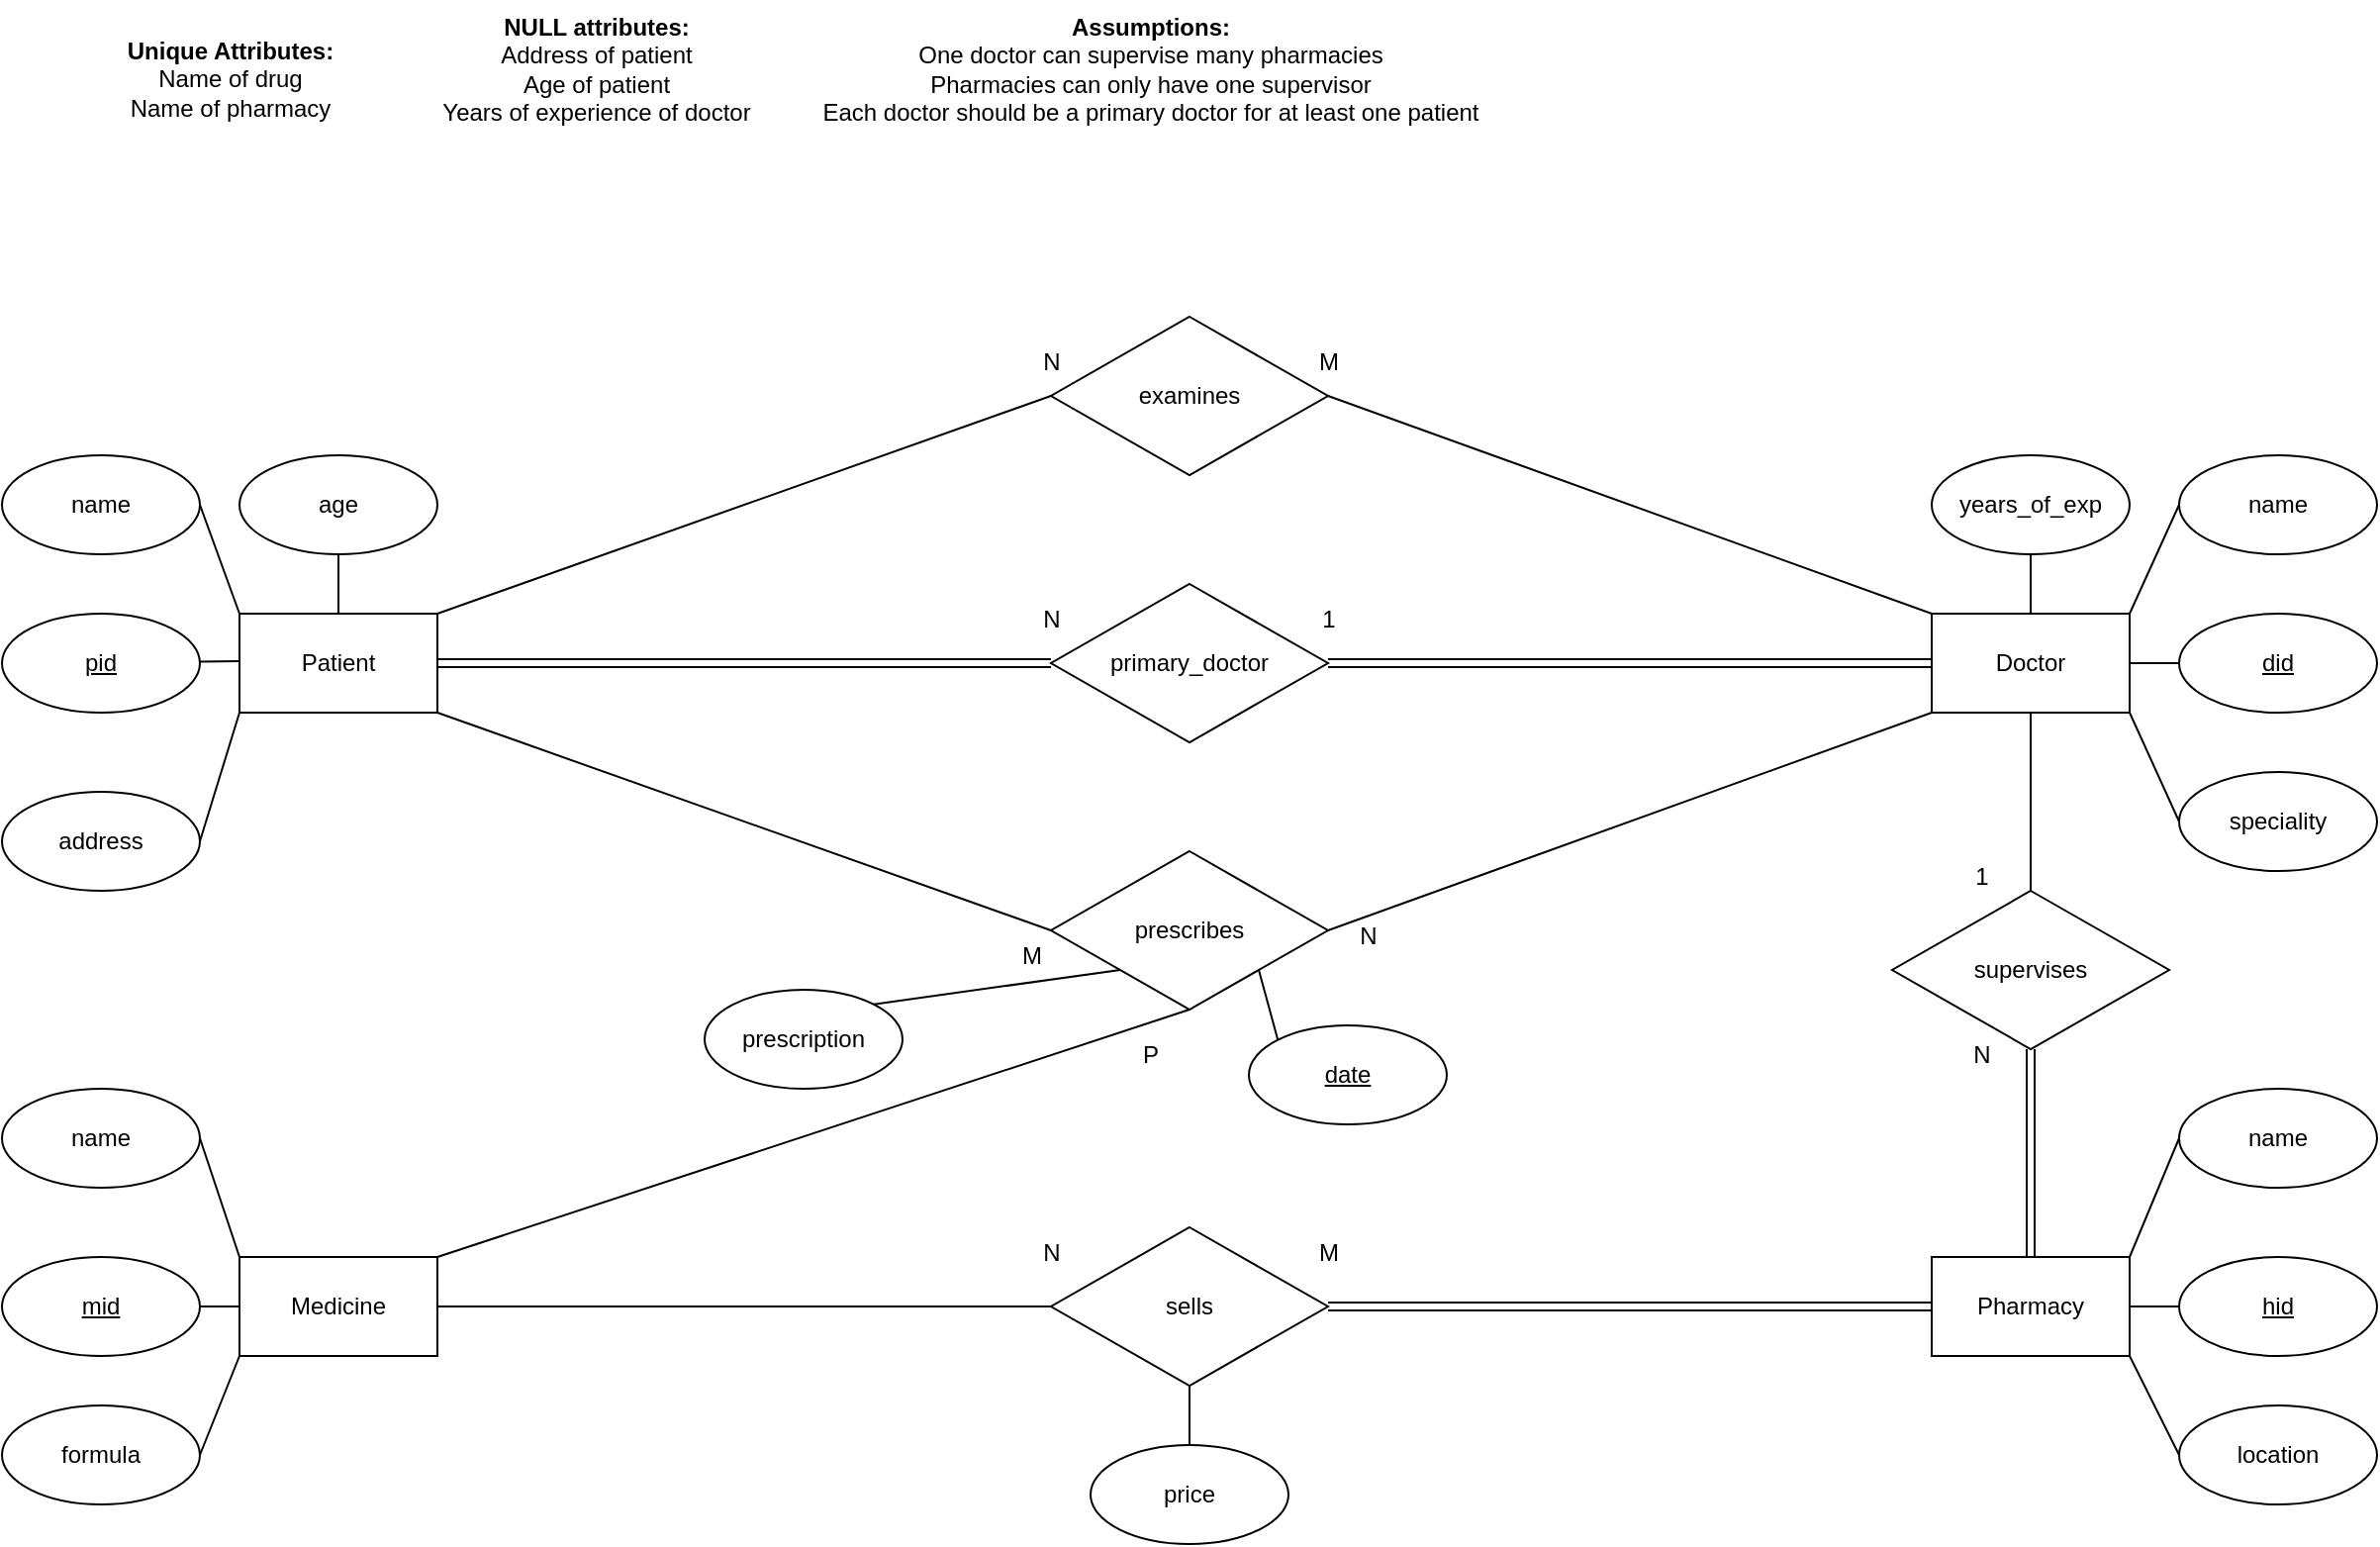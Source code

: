 <mxfile version="24.2.1" type="device">
  <diagram name="Page-1" id="SHZYOaWs5XqyF8_WZFHT">
    <mxGraphModel dx="1363" dy="924" grid="1" gridSize="10" guides="1" tooltips="1" connect="1" arrows="1" fold="1" page="1" pageScale="1" pageWidth="850" pageHeight="1100" math="0" shadow="0">
      <root>
        <mxCell id="0" />
        <mxCell id="1" parent="0" />
        <mxCell id="IerSAVWA8GplN2G2qF_O-32" style="edgeStyle=orthogonalEdgeStyle;rounded=0;orthogonalLoop=1;jettySize=auto;html=1;exitX=0;exitY=0.5;exitDx=0;exitDy=0;" edge="1" parent="1" source="IerSAVWA8GplN2G2qF_O-1">
          <mxGeometry relative="1" as="geometry">
            <mxPoint x="139.857" y="334.571" as="targetPoint" />
          </mxGeometry>
        </mxCell>
        <mxCell id="IerSAVWA8GplN2G2qF_O-1" value="Patient" style="rounded=0;whiteSpace=wrap;html=1;" vertex="1" parent="1">
          <mxGeometry x="140" y="310" width="100" height="50" as="geometry" />
        </mxCell>
        <mxCell id="IerSAVWA8GplN2G2qF_O-4" value="Medicine" style="rounded=0;whiteSpace=wrap;html=1;" vertex="1" parent="1">
          <mxGeometry x="140" y="635" width="100" height="50" as="geometry" />
        </mxCell>
        <mxCell id="IerSAVWA8GplN2G2qF_O-5" value="Doctor" style="rounded=0;whiteSpace=wrap;html=1;" vertex="1" parent="1">
          <mxGeometry x="995" y="310" width="100" height="50" as="geometry" />
        </mxCell>
        <mxCell id="IerSAVWA8GplN2G2qF_O-6" value="Pharmacy" style="rounded=0;whiteSpace=wrap;html=1;" vertex="1" parent="1">
          <mxGeometry x="995" y="635" width="100" height="50" as="geometry" />
        </mxCell>
        <mxCell id="IerSAVWA8GplN2G2qF_O-7" value="&lt;u&gt;pid&lt;/u&gt;" style="ellipse;whiteSpace=wrap;html=1;" vertex="1" parent="1">
          <mxGeometry x="20" y="310" width="100" height="50" as="geometry" />
        </mxCell>
        <mxCell id="IerSAVWA8GplN2G2qF_O-8" value="name" style="ellipse;whiteSpace=wrap;html=1;" vertex="1" parent="1">
          <mxGeometry x="20" y="230" width="100" height="50" as="geometry" />
        </mxCell>
        <mxCell id="IerSAVWA8GplN2G2qF_O-9" value="address" style="ellipse;whiteSpace=wrap;html=1;" vertex="1" parent="1">
          <mxGeometry x="20" y="400" width="100" height="50" as="geometry" />
        </mxCell>
        <mxCell id="IerSAVWA8GplN2G2qF_O-10" value="age" style="ellipse;whiteSpace=wrap;html=1;" vertex="1" parent="1">
          <mxGeometry x="140" y="230" width="100" height="50" as="geometry" />
        </mxCell>
        <mxCell id="IerSAVWA8GplN2G2qF_O-11" value="&lt;u&gt;did&lt;/u&gt;" style="ellipse;whiteSpace=wrap;html=1;" vertex="1" parent="1">
          <mxGeometry x="1120" y="310" width="100" height="50" as="geometry" />
        </mxCell>
        <mxCell id="IerSAVWA8GplN2G2qF_O-12" value="years_of_exp" style="ellipse;whiteSpace=wrap;html=1;" vertex="1" parent="1">
          <mxGeometry x="995" y="230" width="100" height="50" as="geometry" />
        </mxCell>
        <mxCell id="IerSAVWA8GplN2G2qF_O-13" value="speciality" style="ellipse;whiteSpace=wrap;html=1;" vertex="1" parent="1">
          <mxGeometry x="1120" y="390" width="100" height="50" as="geometry" />
        </mxCell>
        <mxCell id="IerSAVWA8GplN2G2qF_O-14" value="name" style="ellipse;whiteSpace=wrap;html=1;" vertex="1" parent="1">
          <mxGeometry x="1120" y="230" width="100" height="50" as="geometry" />
        </mxCell>
        <mxCell id="IerSAVWA8GplN2G2qF_O-15" value="location" style="ellipse;whiteSpace=wrap;html=1;" vertex="1" parent="1">
          <mxGeometry x="1120" y="710" width="100" height="50" as="geometry" />
        </mxCell>
        <mxCell id="IerSAVWA8GplN2G2qF_O-16" value="&lt;u&gt;hid&lt;/u&gt;" style="ellipse;whiteSpace=wrap;html=1;" vertex="1" parent="1">
          <mxGeometry x="1120" y="635" width="100" height="50" as="geometry" />
        </mxCell>
        <mxCell id="IerSAVWA8GplN2G2qF_O-17" value="name" style="ellipse;whiteSpace=wrap;html=1;" vertex="1" parent="1">
          <mxGeometry x="1120" y="550" width="100" height="50" as="geometry" />
        </mxCell>
        <mxCell id="IerSAVWA8GplN2G2qF_O-18" value="formula" style="ellipse;whiteSpace=wrap;html=1;" vertex="1" parent="1">
          <mxGeometry x="20" y="710" width="100" height="50" as="geometry" />
        </mxCell>
        <mxCell id="IerSAVWA8GplN2G2qF_O-19" value="name" style="ellipse;whiteSpace=wrap;html=1;" vertex="1" parent="1">
          <mxGeometry x="20" y="550" width="100" height="50" as="geometry" />
        </mxCell>
        <mxCell id="IerSAVWA8GplN2G2qF_O-20" value="&lt;u&gt;mid&lt;/u&gt;" style="ellipse;whiteSpace=wrap;html=1;" vertex="1" parent="1">
          <mxGeometry x="20" y="635" width="100" height="50" as="geometry" />
        </mxCell>
        <mxCell id="IerSAVWA8GplN2G2qF_O-21" value="primary_doctor" style="rhombus;whiteSpace=wrap;html=1;" vertex="1" parent="1">
          <mxGeometry x="550" y="295" width="140" height="80" as="geometry" />
        </mxCell>
        <mxCell id="IerSAVWA8GplN2G2qF_O-22" value="supervises" style="rhombus;whiteSpace=wrap;html=1;" vertex="1" parent="1">
          <mxGeometry x="975" y="450" width="140" height="80" as="geometry" />
        </mxCell>
        <mxCell id="IerSAVWA8GplN2G2qF_O-23" value="prescribes" style="rhombus;whiteSpace=wrap;html=1;" vertex="1" parent="1">
          <mxGeometry x="550" y="430" width="140" height="80" as="geometry" />
        </mxCell>
        <mxCell id="IerSAVWA8GplN2G2qF_O-24" value="examines" style="rhombus;whiteSpace=wrap;html=1;" vertex="1" parent="1">
          <mxGeometry x="550" y="160" width="140" height="80" as="geometry" />
        </mxCell>
        <mxCell id="IerSAVWA8GplN2G2qF_O-25" value="sells" style="rhombus;whiteSpace=wrap;html=1;" vertex="1" parent="1">
          <mxGeometry x="550" y="620" width="140" height="80" as="geometry" />
        </mxCell>
        <mxCell id="IerSAVWA8GplN2G2qF_O-42" value="" style="endArrow=none;html=1;rounded=0;" edge="1" parent="1">
          <mxGeometry width="50" height="50" relative="1" as="geometry">
            <mxPoint x="120" y="334.29" as="sourcePoint" />
            <mxPoint x="140" y="334" as="targetPoint" />
          </mxGeometry>
        </mxCell>
        <mxCell id="IerSAVWA8GplN2G2qF_O-46" value="" style="endArrow=none;html=1;rounded=0;exitX=1;exitY=0.5;exitDx=0;exitDy=0;entryX=0;entryY=1;entryDx=0;entryDy=0;" edge="1" parent="1" source="IerSAVWA8GplN2G2qF_O-9" target="IerSAVWA8GplN2G2qF_O-1">
          <mxGeometry width="50" height="50" relative="1" as="geometry">
            <mxPoint x="150" y="364.29" as="sourcePoint" />
            <mxPoint x="170" y="364" as="targetPoint" />
          </mxGeometry>
        </mxCell>
        <mxCell id="IerSAVWA8GplN2G2qF_O-47" value="" style="endArrow=none;html=1;rounded=0;exitX=1;exitY=0.5;exitDx=0;exitDy=0;entryX=0;entryY=0;entryDx=0;entryDy=0;" edge="1" parent="1" source="IerSAVWA8GplN2G2qF_O-8" target="IerSAVWA8GplN2G2qF_O-1">
          <mxGeometry width="50" height="50" relative="1" as="geometry">
            <mxPoint x="160" y="374.29" as="sourcePoint" />
            <mxPoint x="180" y="374" as="targetPoint" />
          </mxGeometry>
        </mxCell>
        <mxCell id="IerSAVWA8GplN2G2qF_O-50" value="" style="endArrow=none;html=1;rounded=0;entryX=0.5;entryY=1;entryDx=0;entryDy=0;exitX=0.5;exitY=0;exitDx=0;exitDy=0;" edge="1" parent="1" source="IerSAVWA8GplN2G2qF_O-1" target="IerSAVWA8GplN2G2qF_O-10">
          <mxGeometry width="50" height="50" relative="1" as="geometry">
            <mxPoint x="170" y="384.29" as="sourcePoint" />
            <mxPoint x="190" y="384" as="targetPoint" />
          </mxGeometry>
        </mxCell>
        <mxCell id="IerSAVWA8GplN2G2qF_O-51" value="" style="endArrow=none;html=1;rounded=0;exitX=1;exitY=0.5;exitDx=0;exitDy=0;entryX=0;entryY=0;entryDx=0;entryDy=0;" edge="1" parent="1" source="IerSAVWA8GplN2G2qF_O-19" target="IerSAVWA8GplN2G2qF_O-4">
          <mxGeometry width="50" height="50" relative="1" as="geometry">
            <mxPoint x="180" y="394.29" as="sourcePoint" />
            <mxPoint x="200" y="394" as="targetPoint" />
          </mxGeometry>
        </mxCell>
        <mxCell id="IerSAVWA8GplN2G2qF_O-52" value="" style="endArrow=none;html=1;rounded=0;exitX=1;exitY=0.5;exitDx=0;exitDy=0;entryX=0;entryY=0.5;entryDx=0;entryDy=0;" edge="1" parent="1" source="IerSAVWA8GplN2G2qF_O-20" target="IerSAVWA8GplN2G2qF_O-4">
          <mxGeometry width="50" height="50" relative="1" as="geometry">
            <mxPoint x="190" y="404.29" as="sourcePoint" />
            <mxPoint x="210" y="404" as="targetPoint" />
          </mxGeometry>
        </mxCell>
        <mxCell id="IerSAVWA8GplN2G2qF_O-53" value="" style="endArrow=none;html=1;rounded=0;exitX=1;exitY=0.5;exitDx=0;exitDy=0;entryX=0;entryY=1;entryDx=0;entryDy=0;" edge="1" parent="1" source="IerSAVWA8GplN2G2qF_O-18" target="IerSAVWA8GplN2G2qF_O-4">
          <mxGeometry width="50" height="50" relative="1" as="geometry">
            <mxPoint x="200" y="414.29" as="sourcePoint" />
            <mxPoint x="220" y="414" as="targetPoint" />
          </mxGeometry>
        </mxCell>
        <mxCell id="IerSAVWA8GplN2G2qF_O-54" value="" style="endArrow=none;html=1;rounded=0;entryX=0.5;entryY=1;entryDx=0;entryDy=0;exitX=0.5;exitY=0;exitDx=0;exitDy=0;" edge="1" parent="1" source="IerSAVWA8GplN2G2qF_O-5" target="IerSAVWA8GplN2G2qF_O-12">
          <mxGeometry width="50" height="50" relative="1" as="geometry">
            <mxPoint x="210" y="424.29" as="sourcePoint" />
            <mxPoint x="230" y="424" as="targetPoint" />
          </mxGeometry>
        </mxCell>
        <mxCell id="IerSAVWA8GplN2G2qF_O-55" value="" style="endArrow=none;html=1;rounded=0;entryX=0;entryY=0.5;entryDx=0;entryDy=0;exitX=1;exitY=0;exitDx=0;exitDy=0;" edge="1" parent="1" source="IerSAVWA8GplN2G2qF_O-5" target="IerSAVWA8GplN2G2qF_O-14">
          <mxGeometry width="50" height="50" relative="1" as="geometry">
            <mxPoint x="220" y="434.29" as="sourcePoint" />
            <mxPoint x="240" y="434" as="targetPoint" />
          </mxGeometry>
        </mxCell>
        <mxCell id="IerSAVWA8GplN2G2qF_O-56" value="" style="endArrow=none;html=1;rounded=0;entryX=0;entryY=0.5;entryDx=0;entryDy=0;exitX=1;exitY=0.5;exitDx=0;exitDy=0;" edge="1" parent="1" source="IerSAVWA8GplN2G2qF_O-5" target="IerSAVWA8GplN2G2qF_O-11">
          <mxGeometry width="50" height="50" relative="1" as="geometry">
            <mxPoint x="230" y="444.29" as="sourcePoint" />
            <mxPoint x="250" y="444" as="targetPoint" />
          </mxGeometry>
        </mxCell>
        <mxCell id="IerSAVWA8GplN2G2qF_O-57" value="" style="endArrow=none;html=1;rounded=0;entryX=0;entryY=0.5;entryDx=0;entryDy=0;exitX=1;exitY=1;exitDx=0;exitDy=0;" edge="1" parent="1" source="IerSAVWA8GplN2G2qF_O-5" target="IerSAVWA8GplN2G2qF_O-13">
          <mxGeometry width="50" height="50" relative="1" as="geometry">
            <mxPoint x="240" y="454.29" as="sourcePoint" />
            <mxPoint x="260" y="454" as="targetPoint" />
          </mxGeometry>
        </mxCell>
        <mxCell id="IerSAVWA8GplN2G2qF_O-58" value="" style="endArrow=none;html=1;rounded=0;entryX=0;entryY=0.5;entryDx=0;entryDy=0;exitX=1;exitY=1;exitDx=0;exitDy=0;" edge="1" parent="1" source="IerSAVWA8GplN2G2qF_O-6" target="IerSAVWA8GplN2G2qF_O-15">
          <mxGeometry width="50" height="50" relative="1" as="geometry">
            <mxPoint x="250" y="464.29" as="sourcePoint" />
            <mxPoint x="270" y="464" as="targetPoint" />
          </mxGeometry>
        </mxCell>
        <mxCell id="IerSAVWA8GplN2G2qF_O-59" value="" style="endArrow=none;html=1;rounded=0;entryX=0;entryY=0.5;entryDx=0;entryDy=0;exitX=1;exitY=0.5;exitDx=0;exitDy=0;" edge="1" parent="1" source="IerSAVWA8GplN2G2qF_O-6" target="IerSAVWA8GplN2G2qF_O-16">
          <mxGeometry width="50" height="50" relative="1" as="geometry">
            <mxPoint x="260" y="474.29" as="sourcePoint" />
            <mxPoint x="280" y="474" as="targetPoint" />
          </mxGeometry>
        </mxCell>
        <mxCell id="IerSAVWA8GplN2G2qF_O-60" value="" style="endArrow=none;html=1;rounded=0;entryX=0;entryY=0.5;entryDx=0;entryDy=0;exitX=1;exitY=0;exitDx=0;exitDy=0;" edge="1" parent="1" source="IerSAVWA8GplN2G2qF_O-6" target="IerSAVWA8GplN2G2qF_O-17">
          <mxGeometry width="50" height="50" relative="1" as="geometry">
            <mxPoint x="270" y="484.29" as="sourcePoint" />
            <mxPoint x="290" y="484" as="targetPoint" />
          </mxGeometry>
        </mxCell>
        <mxCell id="IerSAVWA8GplN2G2qF_O-63" value="" style="endArrow=none;html=1;rounded=0;entryX=0.5;entryY=1;entryDx=0;entryDy=0;exitX=0.5;exitY=0;exitDx=0;exitDy=0;" edge="1" parent="1" source="IerSAVWA8GplN2G2qF_O-22" target="IerSAVWA8GplN2G2qF_O-5">
          <mxGeometry width="50" height="50" relative="1" as="geometry">
            <mxPoint x="280" y="494.29" as="sourcePoint" />
            <mxPoint x="300" y="494" as="targetPoint" />
          </mxGeometry>
        </mxCell>
        <mxCell id="IerSAVWA8GplN2G2qF_O-64" value="" style="endArrow=none;html=1;rounded=0;entryX=0.5;entryY=1;entryDx=0;entryDy=0;exitX=0.5;exitY=0;exitDx=0;exitDy=0;shape=link;" edge="1" parent="1" source="IerSAVWA8GplN2G2qF_O-6" target="IerSAVWA8GplN2G2qF_O-22">
          <mxGeometry width="50" height="50" relative="1" as="geometry">
            <mxPoint x="290" y="504.29" as="sourcePoint" />
            <mxPoint x="310" y="504" as="targetPoint" />
          </mxGeometry>
        </mxCell>
        <mxCell id="IerSAVWA8GplN2G2qF_O-65" value="" style="endArrow=none;html=1;rounded=0;entryX=0;entryY=0.5;entryDx=0;entryDy=0;exitX=1;exitY=0.5;exitDx=0;exitDy=0;" edge="1" parent="1" source="IerSAVWA8GplN2G2qF_O-4" target="IerSAVWA8GplN2G2qF_O-25">
          <mxGeometry width="50" height="50" relative="1" as="geometry">
            <mxPoint x="300" y="514.29" as="sourcePoint" />
            <mxPoint x="320" y="514" as="targetPoint" />
          </mxGeometry>
        </mxCell>
        <mxCell id="IerSAVWA8GplN2G2qF_O-66" value="" style="endArrow=none;html=1;rounded=0;entryX=0;entryY=0.5;entryDx=0;entryDy=0;exitX=1;exitY=0.5;exitDx=0;exitDy=0;shape=link;" edge="1" parent="1" source="IerSAVWA8GplN2G2qF_O-25" target="IerSAVWA8GplN2G2qF_O-6">
          <mxGeometry width="50" height="50" relative="1" as="geometry">
            <mxPoint x="310" y="524.29" as="sourcePoint" />
            <mxPoint x="330" y="524" as="targetPoint" />
          </mxGeometry>
        </mxCell>
        <mxCell id="IerSAVWA8GplN2G2qF_O-67" value="" style="endArrow=none;html=1;rounded=0;exitX=1;exitY=0.5;exitDx=0;exitDy=0;entryX=0;entryY=0.5;entryDx=0;entryDy=0;shape=link;" edge="1" parent="1" source="IerSAVWA8GplN2G2qF_O-1" target="IerSAVWA8GplN2G2qF_O-21">
          <mxGeometry width="50" height="50" relative="1" as="geometry">
            <mxPoint x="320" y="534.29" as="sourcePoint" />
            <mxPoint x="340" y="534" as="targetPoint" />
          </mxGeometry>
        </mxCell>
        <mxCell id="IerSAVWA8GplN2G2qF_O-68" value="" style="endArrow=none;html=1;rounded=0;entryX=1;entryY=0.5;entryDx=0;entryDy=0;exitX=0;exitY=0.5;exitDx=0;exitDy=0;shape=link;" edge="1" parent="1" source="IerSAVWA8GplN2G2qF_O-5" target="IerSAVWA8GplN2G2qF_O-21">
          <mxGeometry width="50" height="50" relative="1" as="geometry">
            <mxPoint x="330" y="544.29" as="sourcePoint" />
            <mxPoint x="350" y="544" as="targetPoint" />
          </mxGeometry>
        </mxCell>
        <mxCell id="IerSAVWA8GplN2G2qF_O-69" value="" style="endArrow=none;html=1;rounded=0;entryX=1;entryY=0;entryDx=0;entryDy=0;exitX=0;exitY=0.5;exitDx=0;exitDy=0;" edge="1" parent="1" source="IerSAVWA8GplN2G2qF_O-24" target="IerSAVWA8GplN2G2qF_O-1">
          <mxGeometry width="50" height="50" relative="1" as="geometry">
            <mxPoint x="340" y="554.29" as="sourcePoint" />
            <mxPoint x="360" y="554" as="targetPoint" />
          </mxGeometry>
        </mxCell>
        <mxCell id="IerSAVWA8GplN2G2qF_O-70" value="" style="endArrow=none;html=1;rounded=0;entryX=1;entryY=0.5;entryDx=0;entryDy=0;exitX=0;exitY=0;exitDx=0;exitDy=0;" edge="1" parent="1" source="IerSAVWA8GplN2G2qF_O-5" target="IerSAVWA8GplN2G2qF_O-24">
          <mxGeometry width="50" height="50" relative="1" as="geometry">
            <mxPoint x="350" y="564.29" as="sourcePoint" />
            <mxPoint x="370" y="564" as="targetPoint" />
          </mxGeometry>
        </mxCell>
        <mxCell id="IerSAVWA8GplN2G2qF_O-71" value="" style="endArrow=none;html=1;rounded=0;entryX=0;entryY=1;entryDx=0;entryDy=0;exitX=1;exitY=0.5;exitDx=0;exitDy=0;" edge="1" parent="1" source="IerSAVWA8GplN2G2qF_O-23" target="IerSAVWA8GplN2G2qF_O-5">
          <mxGeometry width="50" height="50" relative="1" as="geometry">
            <mxPoint x="360" y="574.29" as="sourcePoint" />
            <mxPoint x="380" y="574" as="targetPoint" />
          </mxGeometry>
        </mxCell>
        <mxCell id="IerSAVWA8GplN2G2qF_O-72" value="" style="endArrow=none;html=1;rounded=0;exitX=1;exitY=1;exitDx=0;exitDy=0;entryX=0;entryY=0.5;entryDx=0;entryDy=0;" edge="1" parent="1" source="IerSAVWA8GplN2G2qF_O-1" target="IerSAVWA8GplN2G2qF_O-23">
          <mxGeometry width="50" height="50" relative="1" as="geometry">
            <mxPoint x="370" y="584.29" as="sourcePoint" />
            <mxPoint x="390" y="584" as="targetPoint" />
          </mxGeometry>
        </mxCell>
        <mxCell id="IerSAVWA8GplN2G2qF_O-74" value="N" style="text;html=1;align=center;verticalAlign=middle;resizable=0;points=[];autosize=1;strokeColor=none;fillColor=none;" vertex="1" parent="1">
          <mxGeometry x="535" y="168" width="30" height="30" as="geometry" />
        </mxCell>
        <mxCell id="IerSAVWA8GplN2G2qF_O-75" value="M" style="text;html=1;align=center;verticalAlign=middle;resizable=0;points=[];autosize=1;strokeColor=none;fillColor=none;" vertex="1" parent="1">
          <mxGeometry x="675" y="168" width="30" height="30" as="geometry" />
        </mxCell>
        <mxCell id="IerSAVWA8GplN2G2qF_O-76" value="N" style="text;html=1;align=center;verticalAlign=middle;resizable=0;points=[];autosize=1;strokeColor=none;fillColor=none;" vertex="1" parent="1">
          <mxGeometry x="535" y="298" width="30" height="30" as="geometry" />
        </mxCell>
        <mxCell id="IerSAVWA8GplN2G2qF_O-77" value="1" style="text;html=1;align=center;verticalAlign=middle;resizable=0;points=[];autosize=1;strokeColor=none;fillColor=none;" vertex="1" parent="1">
          <mxGeometry x="675" y="298" width="30" height="30" as="geometry" />
        </mxCell>
        <mxCell id="IerSAVWA8GplN2G2qF_O-78" value="M" style="text;html=1;align=center;verticalAlign=middle;resizable=0;points=[];autosize=1;strokeColor=none;fillColor=none;" vertex="1" parent="1">
          <mxGeometry x="525" y="468" width="30" height="30" as="geometry" />
        </mxCell>
        <mxCell id="IerSAVWA8GplN2G2qF_O-79" value="N" style="text;html=1;align=center;verticalAlign=middle;resizable=0;points=[];autosize=1;strokeColor=none;fillColor=none;" vertex="1" parent="1">
          <mxGeometry x="695" y="458" width="30" height="30" as="geometry" />
        </mxCell>
        <mxCell id="IerSAVWA8GplN2G2qF_O-80" value="1" style="text;html=1;align=center;verticalAlign=middle;resizable=0;points=[];autosize=1;strokeColor=none;fillColor=none;" vertex="1" parent="1">
          <mxGeometry x="1005" y="428" width="30" height="30" as="geometry" />
        </mxCell>
        <mxCell id="IerSAVWA8GplN2G2qF_O-81" value="N" style="text;html=1;align=center;verticalAlign=middle;resizable=0;points=[];autosize=1;strokeColor=none;fillColor=none;" vertex="1" parent="1">
          <mxGeometry x="1005" y="518" width="30" height="30" as="geometry" />
        </mxCell>
        <mxCell id="IerSAVWA8GplN2G2qF_O-82" value="M" style="text;html=1;align=center;verticalAlign=middle;resizable=0;points=[];autosize=1;strokeColor=none;fillColor=none;" vertex="1" parent="1">
          <mxGeometry x="675" y="618" width="30" height="30" as="geometry" />
        </mxCell>
        <mxCell id="IerSAVWA8GplN2G2qF_O-83" value="N" style="text;html=1;align=center;verticalAlign=middle;resizable=0;points=[];autosize=1;strokeColor=none;fillColor=none;" vertex="1" parent="1">
          <mxGeometry x="535" y="618" width="30" height="30" as="geometry" />
        </mxCell>
        <mxCell id="IerSAVWA8GplN2G2qF_O-84" value="price" style="ellipse;whiteSpace=wrap;html=1;" vertex="1" parent="1">
          <mxGeometry x="570" y="730" width="100" height="50" as="geometry" />
        </mxCell>
        <mxCell id="IerSAVWA8GplN2G2qF_O-85" value="&lt;u&gt;date&lt;/u&gt;" style="ellipse;whiteSpace=wrap;html=1;" vertex="1" parent="1">
          <mxGeometry x="650" y="518" width="100" height="50" as="geometry" />
        </mxCell>
        <mxCell id="IerSAVWA8GplN2G2qF_O-86" value="prescription" style="ellipse;whiteSpace=wrap;html=1;" vertex="1" parent="1">
          <mxGeometry x="375" y="500" width="100" height="50" as="geometry" />
        </mxCell>
        <mxCell id="IerSAVWA8GplN2G2qF_O-87" value="" style="endArrow=none;html=1;rounded=0;entryX=1;entryY=0;entryDx=0;entryDy=0;exitX=0;exitY=1;exitDx=0;exitDy=0;" edge="1" parent="1" source="IerSAVWA8GplN2G2qF_O-23" target="IerSAVWA8GplN2G2qF_O-86">
          <mxGeometry width="50" height="50" relative="1" as="geometry">
            <mxPoint x="620" y="480" as="sourcePoint" />
            <mxPoint x="670" y="430" as="targetPoint" />
          </mxGeometry>
        </mxCell>
        <mxCell id="IerSAVWA8GplN2G2qF_O-88" value="" style="endArrow=none;html=1;rounded=0;entryX=1;entryY=1;entryDx=0;entryDy=0;exitX=0;exitY=0;exitDx=0;exitDy=0;" edge="1" parent="1" source="IerSAVWA8GplN2G2qF_O-85" target="IerSAVWA8GplN2G2qF_O-23">
          <mxGeometry width="50" height="50" relative="1" as="geometry">
            <mxPoint x="620" y="480" as="sourcePoint" />
            <mxPoint x="670" y="430" as="targetPoint" />
          </mxGeometry>
        </mxCell>
        <mxCell id="IerSAVWA8GplN2G2qF_O-89" value="" style="endArrow=none;html=1;rounded=0;entryX=0.5;entryY=1;entryDx=0;entryDy=0;exitX=0.5;exitY=0;exitDx=0;exitDy=0;" edge="1" parent="1" source="IerSAVWA8GplN2G2qF_O-84" target="IerSAVWA8GplN2G2qF_O-25">
          <mxGeometry width="50" height="50" relative="1" as="geometry">
            <mxPoint x="620" y="480" as="sourcePoint" />
            <mxPoint x="670" y="430" as="targetPoint" />
          </mxGeometry>
        </mxCell>
        <mxCell id="IerSAVWA8GplN2G2qF_O-90" value="" style="endArrow=none;html=1;rounded=0;exitX=1;exitY=0;exitDx=0;exitDy=0;entryX=0.5;entryY=1;entryDx=0;entryDy=0;" edge="1" parent="1" source="IerSAVWA8GplN2G2qF_O-4" target="IerSAVWA8GplN2G2qF_O-23">
          <mxGeometry width="50" height="50" relative="1" as="geometry">
            <mxPoint x="620" y="480" as="sourcePoint" />
            <mxPoint x="670" y="430" as="targetPoint" />
          </mxGeometry>
        </mxCell>
        <mxCell id="IerSAVWA8GplN2G2qF_O-91" value="P" style="text;html=1;align=center;verticalAlign=middle;resizable=0;points=[];autosize=1;strokeColor=none;fillColor=none;" vertex="1" parent="1">
          <mxGeometry x="585" y="518" width="30" height="30" as="geometry" />
        </mxCell>
        <mxCell id="IerSAVWA8GplN2G2qF_O-93" value="&lt;b&gt;Unique Attributes:&lt;/b&gt;&lt;div&gt;Name of drug&lt;/div&gt;&lt;div&gt;Name of pharmacy&lt;/div&gt;" style="text;html=1;align=center;verticalAlign=middle;resizable=0;points=[];autosize=1;strokeColor=none;fillColor=none;" vertex="1" parent="1">
          <mxGeometry x="70" y="10" width="130" height="60" as="geometry" />
        </mxCell>
        <mxCell id="IerSAVWA8GplN2G2qF_O-94" value="&lt;b&gt;NULL attributes:&lt;/b&gt;&lt;div&gt;Address of patient&lt;/div&gt;&lt;div&gt;Age of patient&lt;/div&gt;&lt;div&gt;Years of experience of doctor&lt;/div&gt;" style="text;html=1;align=center;verticalAlign=middle;resizable=0;points=[];autosize=1;strokeColor=none;fillColor=none;" vertex="1" parent="1">
          <mxGeometry x="230" width="180" height="70" as="geometry" />
        </mxCell>
        <mxCell id="IerSAVWA8GplN2G2qF_O-95" value="&lt;b&gt;Assumptions:&lt;/b&gt;&lt;div&gt;One doctor can supervise many pharmacies&lt;/div&gt;&lt;div&gt;Pharmacies can only have one supervisor&lt;/div&gt;&lt;div&gt;Each doctor should be a primary doctor for at least one patient&lt;/div&gt;" style="text;html=1;align=center;verticalAlign=middle;resizable=0;points=[];autosize=1;strokeColor=none;fillColor=none;" vertex="1" parent="1">
          <mxGeometry x="420" width="360" height="70" as="geometry" />
        </mxCell>
      </root>
    </mxGraphModel>
  </diagram>
</mxfile>
